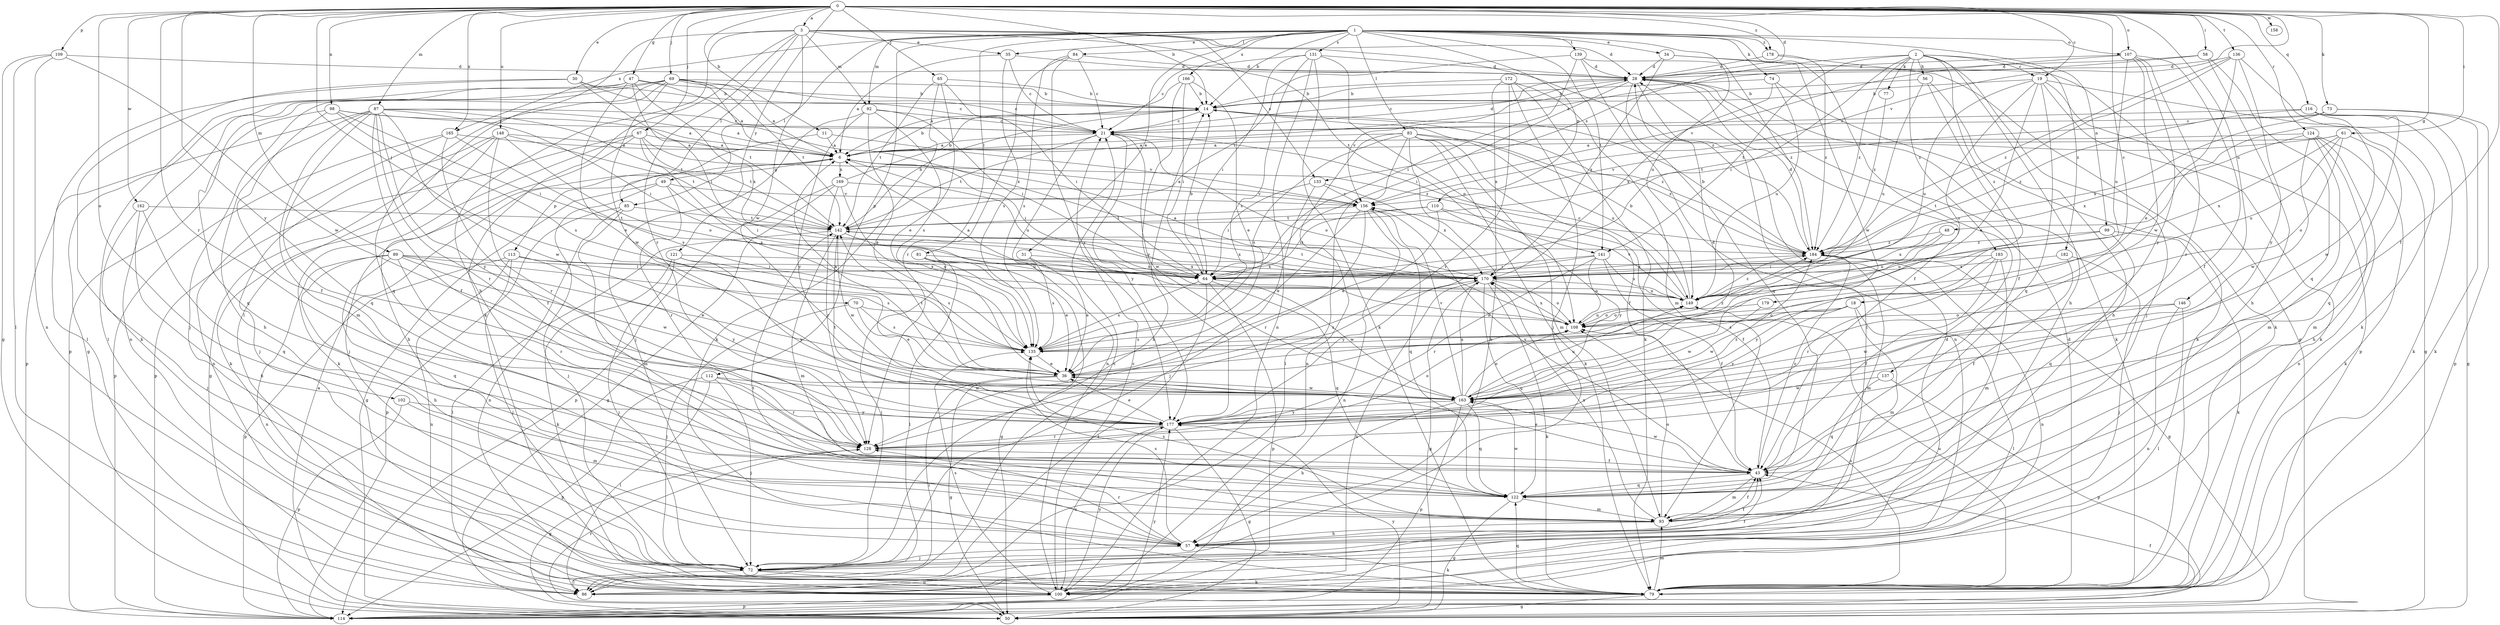 strict digraph  {
0;
1;
2;
3;
6;
11;
14;
18;
19;
21;
28;
30;
31;
34;
35;
36;
43;
47;
48;
49;
50;
56;
57;
58;
61;
64;
65;
67;
69;
70;
72;
73;
74;
77;
79;
81;
83;
84;
85;
86;
87;
89;
92;
93;
98;
99;
100;
102;
107;
108;
109;
110;
112;
113;
114;
116;
121;
122;
124;
128;
131;
133;
135;
136;
137;
139;
141;
142;
146;
148;
149;
156;
158;
162;
163;
165;
166;
169;
170;
172;
177;
178;
179;
182;
183;
184;
0 -> 3  [label=a];
0 -> 11  [label=b];
0 -> 14  [label=b];
0 -> 18  [label=c];
0 -> 19  [label=c];
0 -> 28  [label=d];
0 -> 30  [label=e];
0 -> 43  [label=f];
0 -> 47  [label=g];
0 -> 48  [label=g];
0 -> 58  [label=i];
0 -> 61  [label=i];
0 -> 65  [label=j];
0 -> 67  [label=j];
0 -> 69  [label=j];
0 -> 70  [label=j];
0 -> 73  [label=k];
0 -> 87  [label=m];
0 -> 89  [label=m];
0 -> 98  [label=n];
0 -> 102  [label=o];
0 -> 107  [label=o];
0 -> 109  [label=p];
0 -> 116  [label=q];
0 -> 121  [label=y];
0 -> 124  [label=r];
0 -> 128  [label=r];
0 -> 136  [label=t];
0 -> 146  [label=u];
0 -> 148  [label=u];
0 -> 156  [label=v];
0 -> 158  [label=w];
0 -> 162  [label=w];
0 -> 165  [label=x];
0 -> 177  [label=y];
0 -> 178  [label=z];
1 -> 14  [label=b];
1 -> 31  [label=e];
1 -> 34  [label=e];
1 -> 35  [label=e];
1 -> 74  [label=k];
1 -> 81  [label=l];
1 -> 83  [label=l];
1 -> 84  [label=l];
1 -> 85  [label=l];
1 -> 92  [label=m];
1 -> 99  [label=n];
1 -> 107  [label=o];
1 -> 110  [label=p];
1 -> 112  [label=p];
1 -> 131  [label=s];
1 -> 137  [label=t];
1 -> 139  [label=t];
1 -> 141  [label=t];
1 -> 149  [label=u];
1 -> 165  [label=x];
1 -> 166  [label=x];
1 -> 178  [label=z];
2 -> 19  [label=c];
2 -> 56  [label=h];
2 -> 57  [label=h];
2 -> 64  [label=i];
2 -> 72  [label=j];
2 -> 77  [label=k];
2 -> 133  [label=s];
2 -> 141  [label=t];
2 -> 179  [label=z];
2 -> 182  [label=z];
2 -> 183  [label=z];
2 -> 184  [label=z];
3 -> 28  [label=d];
3 -> 35  [label=e];
3 -> 57  [label=h];
3 -> 79  [label=k];
3 -> 85  [label=l];
3 -> 86  [label=l];
3 -> 92  [label=m];
3 -> 128  [label=r];
3 -> 133  [label=s];
3 -> 141  [label=t];
3 -> 163  [label=w];
3 -> 184  [label=z];
6 -> 14  [label=b];
6 -> 49  [label=g];
6 -> 64  [label=i];
6 -> 113  [label=p];
6 -> 149  [label=u];
6 -> 169  [label=x];
11 -> 6  [label=a];
11 -> 72  [label=j];
11 -> 156  [label=v];
14 -> 21  [label=c];
14 -> 184  [label=z];
18 -> 86  [label=l];
18 -> 93  [label=m];
18 -> 108  [label=o];
18 -> 135  [label=s];
18 -> 163  [label=w];
18 -> 177  [label=y];
19 -> 14  [label=b];
19 -> 36  [label=e];
19 -> 50  [label=g];
19 -> 79  [label=k];
19 -> 114  [label=p];
19 -> 122  [label=q];
19 -> 135  [label=s];
19 -> 149  [label=u];
21 -> 6  [label=a];
21 -> 28  [label=d];
21 -> 100  [label=n];
21 -> 108  [label=o];
21 -> 142  [label=t];
21 -> 163  [label=w];
21 -> 177  [label=y];
28 -> 14  [label=b];
28 -> 21  [label=c];
28 -> 43  [label=f];
28 -> 64  [label=i];
28 -> 79  [label=k];
28 -> 100  [label=n];
28 -> 122  [label=q];
28 -> 156  [label=v];
30 -> 14  [label=b];
30 -> 21  [label=c];
30 -> 79  [label=k];
30 -> 86  [label=l];
30 -> 142  [label=t];
31 -> 36  [label=e];
31 -> 135  [label=s];
31 -> 170  [label=x];
34 -> 28  [label=d];
34 -> 50  [label=g];
34 -> 163  [label=w];
34 -> 170  [label=x];
35 -> 6  [label=a];
35 -> 21  [label=c];
35 -> 28  [label=d];
35 -> 135  [label=s];
36 -> 6  [label=a];
36 -> 50  [label=g];
36 -> 86  [label=l];
36 -> 142  [label=t];
36 -> 163  [label=w];
36 -> 170  [label=x];
43 -> 36  [label=e];
43 -> 93  [label=m];
43 -> 122  [label=q];
43 -> 156  [label=v];
43 -> 163  [label=w];
43 -> 184  [label=z];
47 -> 6  [label=a];
47 -> 14  [label=b];
47 -> 36  [label=e];
47 -> 50  [label=g];
47 -> 64  [label=i];
47 -> 86  [label=l];
47 -> 170  [label=x];
48 -> 149  [label=u];
48 -> 170  [label=x];
48 -> 184  [label=z];
49 -> 50  [label=g];
49 -> 64  [label=i];
49 -> 72  [label=j];
49 -> 128  [label=r];
49 -> 156  [label=v];
50 -> 6  [label=a];
50 -> 128  [label=r];
50 -> 177  [label=y];
56 -> 14  [label=b];
56 -> 43  [label=f];
56 -> 57  [label=h];
56 -> 149  [label=u];
57 -> 43  [label=f];
57 -> 72  [label=j];
57 -> 79  [label=k];
57 -> 128  [label=r];
57 -> 135  [label=s];
57 -> 142  [label=t];
58 -> 6  [label=a];
58 -> 28  [label=d];
58 -> 57  [label=h];
58 -> 122  [label=q];
61 -> 6  [label=a];
61 -> 93  [label=m];
61 -> 108  [label=o];
61 -> 149  [label=u];
61 -> 156  [label=v];
61 -> 170  [label=x];
64 -> 14  [label=b];
64 -> 86  [label=l];
64 -> 114  [label=p];
64 -> 122  [label=q];
64 -> 135  [label=s];
64 -> 163  [label=w];
65 -> 14  [label=b];
65 -> 36  [label=e];
65 -> 64  [label=i];
65 -> 79  [label=k];
65 -> 142  [label=t];
67 -> 6  [label=a];
67 -> 57  [label=h];
67 -> 79  [label=k];
67 -> 114  [label=p];
67 -> 135  [label=s];
67 -> 142  [label=t];
67 -> 184  [label=z];
69 -> 6  [label=a];
69 -> 14  [label=b];
69 -> 21  [label=c];
69 -> 72  [label=j];
69 -> 100  [label=n];
69 -> 114  [label=p];
69 -> 122  [label=q];
69 -> 142  [label=t];
69 -> 163  [label=w];
69 -> 170  [label=x];
70 -> 36  [label=e];
70 -> 72  [label=j];
70 -> 108  [label=o];
70 -> 135  [label=s];
72 -> 14  [label=b];
72 -> 43  [label=f];
72 -> 79  [label=k];
72 -> 86  [label=l];
72 -> 100  [label=n];
73 -> 21  [label=c];
73 -> 79  [label=k];
73 -> 114  [label=p];
73 -> 142  [label=t];
73 -> 170  [label=x];
74 -> 14  [label=b];
74 -> 79  [label=k];
74 -> 149  [label=u];
74 -> 170  [label=x];
77 -> 184  [label=z];
79 -> 28  [label=d];
79 -> 50  [label=g];
79 -> 93  [label=m];
79 -> 108  [label=o];
79 -> 122  [label=q];
79 -> 149  [label=u];
81 -> 36  [label=e];
81 -> 50  [label=g];
81 -> 72  [label=j];
81 -> 86  [label=l];
81 -> 170  [label=x];
83 -> 6  [label=a];
83 -> 43  [label=f];
83 -> 57  [label=h];
83 -> 79  [label=k];
83 -> 86  [label=l];
83 -> 93  [label=m];
83 -> 100  [label=n];
83 -> 135  [label=s];
83 -> 149  [label=u];
83 -> 184  [label=z];
84 -> 21  [label=c];
84 -> 28  [label=d];
84 -> 128  [label=r];
84 -> 135  [label=s];
84 -> 177  [label=y];
85 -> 93  [label=m];
85 -> 100  [label=n];
85 -> 114  [label=p];
85 -> 142  [label=t];
86 -> 21  [label=c];
86 -> 28  [label=d];
87 -> 6  [label=a];
87 -> 21  [label=c];
87 -> 43  [label=f];
87 -> 57  [label=h];
87 -> 64  [label=i];
87 -> 93  [label=m];
87 -> 114  [label=p];
87 -> 122  [label=q];
87 -> 128  [label=r];
87 -> 142  [label=t];
87 -> 163  [label=w];
87 -> 177  [label=y];
89 -> 36  [label=e];
89 -> 57  [label=h];
89 -> 64  [label=i];
89 -> 100  [label=n];
89 -> 122  [label=q];
89 -> 128  [label=r];
89 -> 135  [label=s];
89 -> 163  [label=w];
92 -> 21  [label=c];
92 -> 36  [label=e];
92 -> 64  [label=i];
92 -> 72  [label=j];
92 -> 135  [label=s];
92 -> 177  [label=y];
93 -> 43  [label=f];
93 -> 57  [label=h];
93 -> 108  [label=o];
93 -> 135  [label=s];
93 -> 170  [label=x];
98 -> 6  [label=a];
98 -> 21  [label=c];
98 -> 43  [label=f];
98 -> 64  [label=i];
98 -> 122  [label=q];
98 -> 135  [label=s];
99 -> 79  [label=k];
99 -> 122  [label=q];
99 -> 149  [label=u];
99 -> 184  [label=z];
100 -> 21  [label=c];
100 -> 114  [label=p];
100 -> 135  [label=s];
100 -> 177  [label=y];
102 -> 93  [label=m];
102 -> 114  [label=p];
102 -> 177  [label=y];
107 -> 28  [label=d];
107 -> 43  [label=f];
107 -> 128  [label=r];
107 -> 149  [label=u];
107 -> 156  [label=v];
107 -> 163  [label=w];
107 -> 177  [label=y];
108 -> 135  [label=s];
108 -> 149  [label=u];
108 -> 170  [label=x];
109 -> 28  [label=d];
109 -> 50  [label=g];
109 -> 86  [label=l];
109 -> 100  [label=n];
109 -> 163  [label=w];
110 -> 36  [label=e];
110 -> 43  [label=f];
110 -> 64  [label=i];
110 -> 142  [label=t];
110 -> 177  [label=y];
112 -> 72  [label=j];
112 -> 86  [label=l];
112 -> 114  [label=p];
112 -> 128  [label=r];
112 -> 163  [label=w];
113 -> 64  [label=i];
113 -> 72  [label=j];
113 -> 100  [label=n];
113 -> 114  [label=p];
113 -> 170  [label=x];
113 -> 177  [label=y];
114 -> 43  [label=f];
114 -> 177  [label=y];
116 -> 21  [label=c];
116 -> 50  [label=g];
116 -> 79  [label=k];
116 -> 122  [label=q];
116 -> 163  [label=w];
116 -> 184  [label=z];
121 -> 72  [label=j];
121 -> 79  [label=k];
121 -> 135  [label=s];
121 -> 170  [label=x];
121 -> 177  [label=y];
122 -> 50  [label=g];
122 -> 93  [label=m];
122 -> 163  [label=w];
124 -> 6  [label=a];
124 -> 57  [label=h];
124 -> 79  [label=k];
124 -> 93  [label=m];
124 -> 100  [label=n];
124 -> 163  [label=w];
124 -> 170  [label=x];
128 -> 43  [label=f];
128 -> 50  [label=g];
131 -> 21  [label=c];
131 -> 28  [label=d];
131 -> 64  [label=i];
131 -> 79  [label=k];
131 -> 100  [label=n];
131 -> 108  [label=o];
131 -> 135  [label=s];
133 -> 64  [label=i];
133 -> 72  [label=j];
133 -> 156  [label=v];
133 -> 170  [label=x];
135 -> 36  [label=e];
135 -> 184  [label=z];
136 -> 28  [label=d];
136 -> 36  [label=e];
136 -> 64  [label=i];
136 -> 79  [label=k];
136 -> 177  [label=y];
136 -> 184  [label=z];
137 -> 114  [label=p];
137 -> 122  [label=q];
137 -> 163  [label=w];
139 -> 28  [label=d];
139 -> 64  [label=i];
139 -> 86  [label=l];
139 -> 142  [label=t];
139 -> 184  [label=z];
141 -> 43  [label=f];
141 -> 64  [label=i];
141 -> 108  [label=o];
141 -> 128  [label=r];
141 -> 149  [label=u];
141 -> 177  [label=y];
142 -> 14  [label=b];
142 -> 86  [label=l];
142 -> 93  [label=m];
142 -> 149  [label=u];
142 -> 163  [label=w];
142 -> 170  [label=x];
142 -> 184  [label=z];
146 -> 86  [label=l];
146 -> 100  [label=n];
146 -> 108  [label=o];
146 -> 163  [label=w];
148 -> 6  [label=a];
148 -> 50  [label=g];
148 -> 72  [label=j];
148 -> 79  [label=k];
148 -> 108  [label=o];
148 -> 128  [label=r];
148 -> 142  [label=t];
149 -> 6  [label=a];
149 -> 14  [label=b];
149 -> 21  [label=c];
149 -> 108  [label=o];
149 -> 156  [label=v];
149 -> 184  [label=z];
156 -> 6  [label=a];
156 -> 36  [label=e];
156 -> 100  [label=n];
156 -> 122  [label=q];
156 -> 128  [label=r];
156 -> 142  [label=t];
162 -> 57  [label=h];
162 -> 72  [label=j];
162 -> 122  [label=q];
162 -> 142  [label=t];
163 -> 28  [label=d];
163 -> 57  [label=h];
163 -> 108  [label=o];
163 -> 114  [label=p];
163 -> 122  [label=q];
163 -> 149  [label=u];
163 -> 156  [label=v];
163 -> 170  [label=x];
163 -> 177  [label=y];
165 -> 6  [label=a];
165 -> 43  [label=f];
165 -> 100  [label=n];
165 -> 114  [label=p];
165 -> 135  [label=s];
166 -> 6  [label=a];
166 -> 14  [label=b];
166 -> 36  [label=e];
166 -> 64  [label=i];
166 -> 177  [label=y];
169 -> 14  [label=b];
169 -> 50  [label=g];
169 -> 114  [label=p];
169 -> 128  [label=r];
169 -> 135  [label=s];
169 -> 156  [label=v];
170 -> 6  [label=a];
170 -> 50  [label=g];
170 -> 79  [label=k];
170 -> 100  [label=n];
170 -> 108  [label=o];
170 -> 122  [label=q];
170 -> 142  [label=t];
170 -> 149  [label=u];
172 -> 14  [label=b];
172 -> 72  [label=j];
172 -> 79  [label=k];
172 -> 93  [label=m];
172 -> 128  [label=r];
172 -> 170  [label=x];
177 -> 36  [label=e];
177 -> 50  [label=g];
177 -> 100  [label=n];
177 -> 108  [label=o];
177 -> 128  [label=r];
177 -> 142  [label=t];
177 -> 184  [label=z];
178 -> 28  [label=d];
178 -> 79  [label=k];
178 -> 184  [label=z];
179 -> 108  [label=o];
179 -> 163  [label=w];
182 -> 43  [label=f];
182 -> 72  [label=j];
182 -> 170  [label=x];
183 -> 43  [label=f];
183 -> 64  [label=i];
183 -> 93  [label=m];
183 -> 128  [label=r];
183 -> 177  [label=y];
184 -> 14  [label=b];
184 -> 28  [label=d];
184 -> 50  [label=g];
184 -> 93  [label=m];
184 -> 100  [label=n];
184 -> 170  [label=x];
}
